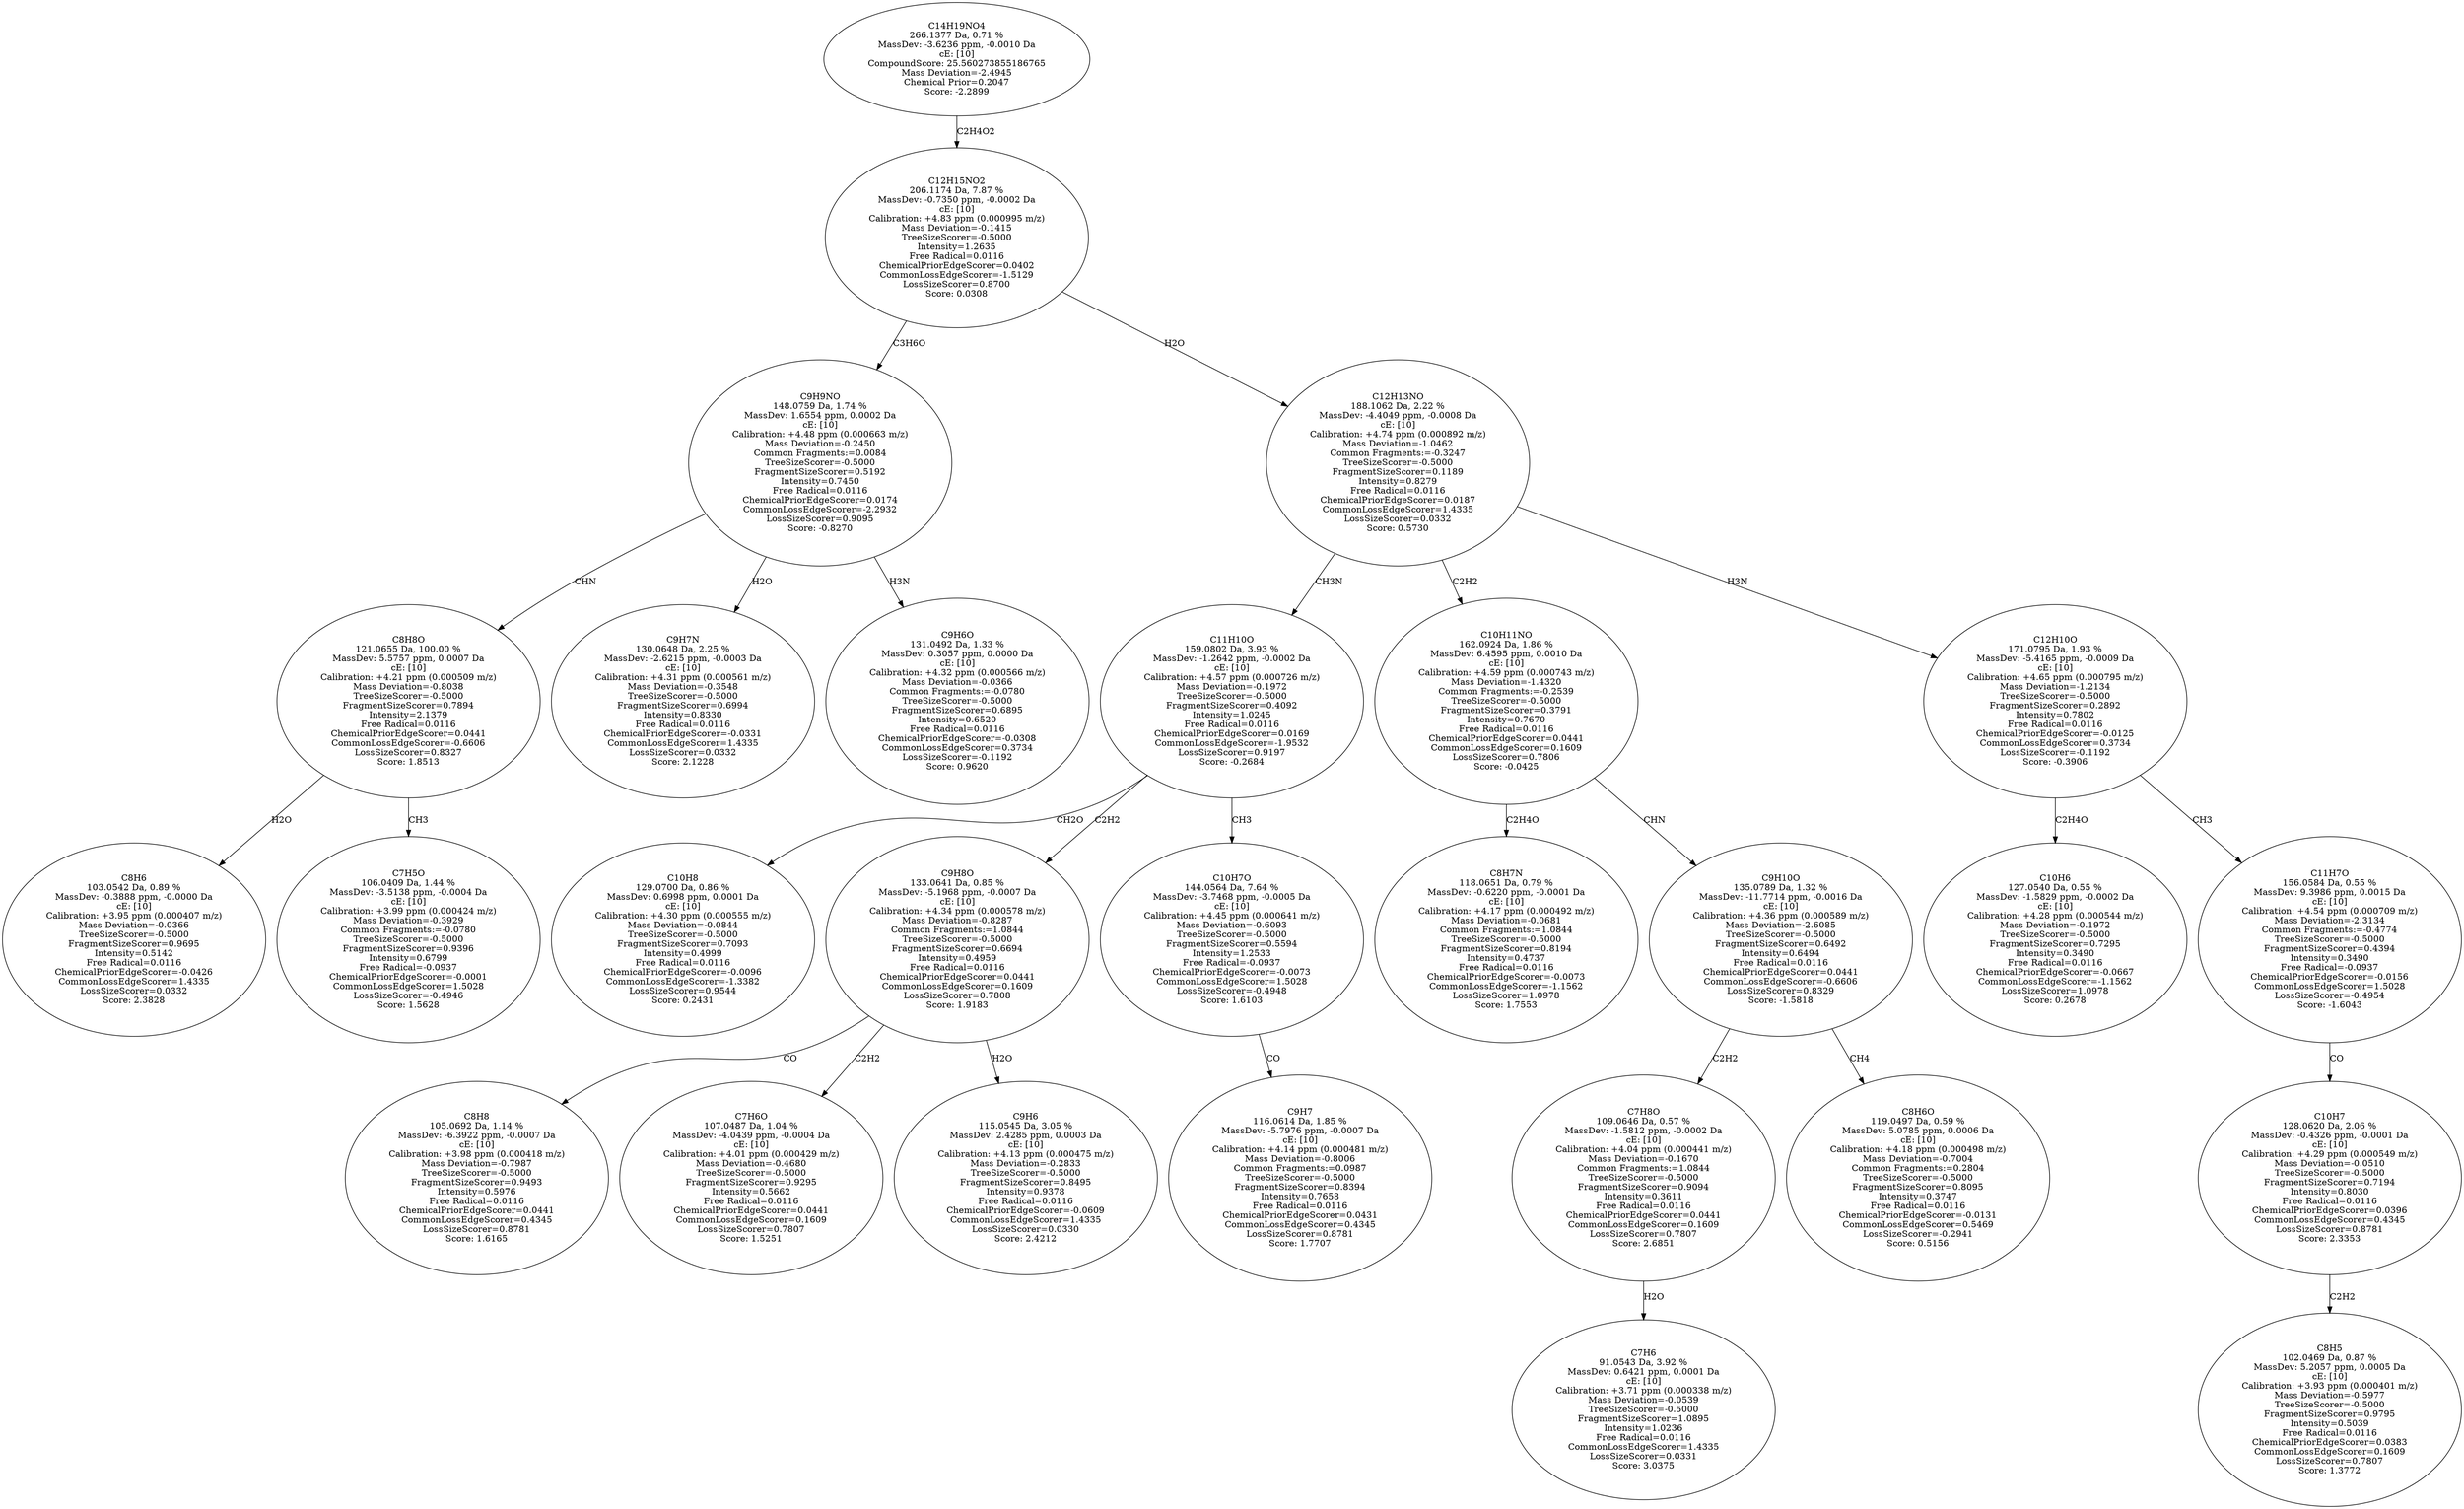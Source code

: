 strict digraph {
v1 [label="C8H6\n103.0542 Da, 0.89 %\nMassDev: -0.3888 ppm, -0.0000 Da\ncE: [10]\nCalibration: +3.95 ppm (0.000407 m/z)\nMass Deviation=-0.0366\nTreeSizeScorer=-0.5000\nFragmentSizeScorer=0.9695\nIntensity=0.5142\nFree Radical=0.0116\nChemicalPriorEdgeScorer=-0.0426\nCommonLossEdgeScorer=1.4335\nLossSizeScorer=0.0332\nScore: 2.3828"];
v2 [label="C7H5O\n106.0409 Da, 1.44 %\nMassDev: -3.5138 ppm, -0.0004 Da\ncE: [10]\nCalibration: +3.99 ppm (0.000424 m/z)\nMass Deviation=-0.3929\nCommon Fragments:=-0.0780\nTreeSizeScorer=-0.5000\nFragmentSizeScorer=0.9396\nIntensity=0.6799\nFree Radical=-0.0937\nChemicalPriorEdgeScorer=-0.0001\nCommonLossEdgeScorer=1.5028\nLossSizeScorer=-0.4946\nScore: 1.5628"];
v3 [label="C8H8O\n121.0655 Da, 100.00 %\nMassDev: 5.5757 ppm, 0.0007 Da\ncE: [10]\nCalibration: +4.21 ppm (0.000509 m/z)\nMass Deviation=-0.8038\nTreeSizeScorer=-0.5000\nFragmentSizeScorer=0.7894\nIntensity=2.1379\nFree Radical=0.0116\nChemicalPriorEdgeScorer=0.0441\nCommonLossEdgeScorer=-0.6606\nLossSizeScorer=0.8327\nScore: 1.8513"];
v4 [label="C9H7N\n130.0648 Da, 2.25 %\nMassDev: -2.6215 ppm, -0.0003 Da\ncE: [10]\nCalibration: +4.31 ppm (0.000561 m/z)\nMass Deviation=-0.3548\nTreeSizeScorer=-0.5000\nFragmentSizeScorer=0.6994\nIntensity=0.8330\nFree Radical=0.0116\nChemicalPriorEdgeScorer=-0.0331\nCommonLossEdgeScorer=1.4335\nLossSizeScorer=0.0332\nScore: 2.1228"];
v5 [label="C9H6O\n131.0492 Da, 1.33 %\nMassDev: 0.3057 ppm, 0.0000 Da\ncE: [10]\nCalibration: +4.32 ppm (0.000566 m/z)\nMass Deviation=-0.0366\nCommon Fragments:=-0.0780\nTreeSizeScorer=-0.5000\nFragmentSizeScorer=0.6895\nIntensity=0.6520\nFree Radical=0.0116\nChemicalPriorEdgeScorer=-0.0308\nCommonLossEdgeScorer=0.3734\nLossSizeScorer=-0.1192\nScore: 0.9620"];
v6 [label="C9H9NO\n148.0759 Da, 1.74 %\nMassDev: 1.6554 ppm, 0.0002 Da\ncE: [10]\nCalibration: +4.48 ppm (0.000663 m/z)\nMass Deviation=-0.2450\nCommon Fragments:=0.0084\nTreeSizeScorer=-0.5000\nFragmentSizeScorer=0.5192\nIntensity=0.7450\nFree Radical=0.0116\nChemicalPriorEdgeScorer=0.0174\nCommonLossEdgeScorer=-2.2932\nLossSizeScorer=0.9095\nScore: -0.8270"];
v7 [label="C10H8\n129.0700 Da, 0.86 %\nMassDev: 0.6998 ppm, 0.0001 Da\ncE: [10]\nCalibration: +4.30 ppm (0.000555 m/z)\nMass Deviation=-0.0844\nTreeSizeScorer=-0.5000\nFragmentSizeScorer=0.7093\nIntensity=0.4999\nFree Radical=0.0116\nChemicalPriorEdgeScorer=-0.0096\nCommonLossEdgeScorer=-1.3382\nLossSizeScorer=0.9544\nScore: 0.2431"];
v8 [label="C8H8\n105.0692 Da, 1.14 %\nMassDev: -6.3922 ppm, -0.0007 Da\ncE: [10]\nCalibration: +3.98 ppm (0.000418 m/z)\nMass Deviation=-0.7987\nTreeSizeScorer=-0.5000\nFragmentSizeScorer=0.9493\nIntensity=0.5976\nFree Radical=0.0116\nChemicalPriorEdgeScorer=0.0441\nCommonLossEdgeScorer=0.4345\nLossSizeScorer=0.8781\nScore: 1.6165"];
v9 [label="C7H6O\n107.0487 Da, 1.04 %\nMassDev: -4.0439 ppm, -0.0004 Da\ncE: [10]\nCalibration: +4.01 ppm (0.000429 m/z)\nMass Deviation=-0.4680\nTreeSizeScorer=-0.5000\nFragmentSizeScorer=0.9295\nIntensity=0.5662\nFree Radical=0.0116\nChemicalPriorEdgeScorer=0.0441\nCommonLossEdgeScorer=0.1609\nLossSizeScorer=0.7807\nScore: 1.5251"];
v10 [label="C9H6\n115.0545 Da, 3.05 %\nMassDev: 2.4285 ppm, 0.0003 Da\ncE: [10]\nCalibration: +4.13 ppm (0.000475 m/z)\nMass Deviation=-0.2833\nTreeSizeScorer=-0.5000\nFragmentSizeScorer=0.8495\nIntensity=0.9378\nFree Radical=0.0116\nChemicalPriorEdgeScorer=-0.0609\nCommonLossEdgeScorer=1.4335\nLossSizeScorer=0.0330\nScore: 2.4212"];
v11 [label="C9H8O\n133.0641 Da, 0.85 %\nMassDev: -5.1968 ppm, -0.0007 Da\ncE: [10]\nCalibration: +4.34 ppm (0.000578 m/z)\nMass Deviation=-0.8287\nCommon Fragments:=1.0844\nTreeSizeScorer=-0.5000\nFragmentSizeScorer=0.6694\nIntensity=0.4959\nFree Radical=0.0116\nChemicalPriorEdgeScorer=0.0441\nCommonLossEdgeScorer=0.1609\nLossSizeScorer=0.7808\nScore: 1.9183"];
v12 [label="C9H7\n116.0614 Da, 1.85 %\nMassDev: -5.7976 ppm, -0.0007 Da\ncE: [10]\nCalibration: +4.14 ppm (0.000481 m/z)\nMass Deviation=-0.8006\nCommon Fragments:=0.0987\nTreeSizeScorer=-0.5000\nFragmentSizeScorer=0.8394\nIntensity=0.7658\nFree Radical=0.0116\nChemicalPriorEdgeScorer=0.0431\nCommonLossEdgeScorer=0.4345\nLossSizeScorer=0.8781\nScore: 1.7707"];
v13 [label="C10H7O\n144.0564 Da, 7.64 %\nMassDev: -3.7468 ppm, -0.0005 Da\ncE: [10]\nCalibration: +4.45 ppm (0.000641 m/z)\nMass Deviation=-0.6093\nTreeSizeScorer=-0.5000\nFragmentSizeScorer=0.5594\nIntensity=1.2533\nFree Radical=-0.0937\nChemicalPriorEdgeScorer=-0.0073\nCommonLossEdgeScorer=1.5028\nLossSizeScorer=-0.4948\nScore: 1.6103"];
v14 [label="C11H10O\n159.0802 Da, 3.93 %\nMassDev: -1.2642 ppm, -0.0002 Da\ncE: [10]\nCalibration: +4.57 ppm (0.000726 m/z)\nMass Deviation=-0.1972\nTreeSizeScorer=-0.5000\nFragmentSizeScorer=0.4092\nIntensity=1.0245\nFree Radical=0.0116\nChemicalPriorEdgeScorer=0.0169\nCommonLossEdgeScorer=-1.9532\nLossSizeScorer=0.9197\nScore: -0.2684"];
v15 [label="C8H7N\n118.0651 Da, 0.79 %\nMassDev: -0.6220 ppm, -0.0001 Da\ncE: [10]\nCalibration: +4.17 ppm (0.000492 m/z)\nMass Deviation=-0.0681\nCommon Fragments:=1.0844\nTreeSizeScorer=-0.5000\nFragmentSizeScorer=0.8194\nIntensity=0.4737\nFree Radical=0.0116\nChemicalPriorEdgeScorer=-0.0073\nCommonLossEdgeScorer=-1.1562\nLossSizeScorer=1.0978\nScore: 1.7553"];
v16 [label="C7H6\n91.0543 Da, 3.92 %\nMassDev: 0.6421 ppm, 0.0001 Da\ncE: [10]\nCalibration: +3.71 ppm (0.000338 m/z)\nMass Deviation=-0.0539\nTreeSizeScorer=-0.5000\nFragmentSizeScorer=1.0895\nIntensity=1.0236\nFree Radical=0.0116\nCommonLossEdgeScorer=1.4335\nLossSizeScorer=0.0331\nScore: 3.0375"];
v17 [label="C7H8O\n109.0646 Da, 0.57 %\nMassDev: -1.5812 ppm, -0.0002 Da\ncE: [10]\nCalibration: +4.04 ppm (0.000441 m/z)\nMass Deviation=-0.1670\nCommon Fragments:=1.0844\nTreeSizeScorer=-0.5000\nFragmentSizeScorer=0.9094\nIntensity=0.3611\nFree Radical=0.0116\nChemicalPriorEdgeScorer=0.0441\nCommonLossEdgeScorer=0.1609\nLossSizeScorer=0.7807\nScore: 2.6851"];
v18 [label="C8H6O\n119.0497 Da, 0.59 %\nMassDev: 5.0785 ppm, 0.0006 Da\ncE: [10]\nCalibration: +4.18 ppm (0.000498 m/z)\nMass Deviation=-0.7004\nCommon Fragments:=0.2804\nTreeSizeScorer=-0.5000\nFragmentSizeScorer=0.8095\nIntensity=0.3747\nFree Radical=0.0116\nChemicalPriorEdgeScorer=-0.0131\nCommonLossEdgeScorer=0.5469\nLossSizeScorer=-0.2941\nScore: 0.5156"];
v19 [label="C9H10O\n135.0789 Da, 1.32 %\nMassDev: -11.7714 ppm, -0.0016 Da\ncE: [10]\nCalibration: +4.36 ppm (0.000589 m/z)\nMass Deviation=-2.6085\nTreeSizeScorer=-0.5000\nFragmentSizeScorer=0.6492\nIntensity=0.6494\nFree Radical=0.0116\nChemicalPriorEdgeScorer=0.0441\nCommonLossEdgeScorer=-0.6606\nLossSizeScorer=0.8329\nScore: -1.5818"];
v20 [label="C10H11NO\n162.0924 Da, 1.86 %\nMassDev: 6.4595 ppm, 0.0010 Da\ncE: [10]\nCalibration: +4.59 ppm (0.000743 m/z)\nMass Deviation=-1.4320\nCommon Fragments:=-0.2539\nTreeSizeScorer=-0.5000\nFragmentSizeScorer=0.3791\nIntensity=0.7670\nFree Radical=0.0116\nChemicalPriorEdgeScorer=0.0441\nCommonLossEdgeScorer=0.1609\nLossSizeScorer=0.7806\nScore: -0.0425"];
v21 [label="C10H6\n127.0540 Da, 0.55 %\nMassDev: -1.5829 ppm, -0.0002 Da\ncE: [10]\nCalibration: +4.28 ppm (0.000544 m/z)\nMass Deviation=-0.1972\nTreeSizeScorer=-0.5000\nFragmentSizeScorer=0.7295\nIntensity=0.3490\nFree Radical=0.0116\nChemicalPriorEdgeScorer=-0.0667\nCommonLossEdgeScorer=-1.1562\nLossSizeScorer=1.0978\nScore: 0.2678"];
v22 [label="C8H5\n102.0469 Da, 0.87 %\nMassDev: 5.2057 ppm, 0.0005 Da\ncE: [10]\nCalibration: +3.93 ppm (0.000401 m/z)\nMass Deviation=-0.5977\nTreeSizeScorer=-0.5000\nFragmentSizeScorer=0.9795\nIntensity=0.5039\nFree Radical=0.0116\nChemicalPriorEdgeScorer=0.0383\nCommonLossEdgeScorer=0.1609\nLossSizeScorer=0.7807\nScore: 1.3772"];
v23 [label="C10H7\n128.0620 Da, 2.06 %\nMassDev: -0.4326 ppm, -0.0001 Da\ncE: [10]\nCalibration: +4.29 ppm (0.000549 m/z)\nMass Deviation=-0.0510\nTreeSizeScorer=-0.5000\nFragmentSizeScorer=0.7194\nIntensity=0.8030\nFree Radical=0.0116\nChemicalPriorEdgeScorer=0.0396\nCommonLossEdgeScorer=0.4345\nLossSizeScorer=0.8781\nScore: 2.3353"];
v24 [label="C11H7O\n156.0584 Da, 0.55 %\nMassDev: 9.3986 ppm, 0.0015 Da\ncE: [10]\nCalibration: +4.54 ppm (0.000709 m/z)\nMass Deviation=-2.3134\nCommon Fragments:=-0.4774\nTreeSizeScorer=-0.5000\nFragmentSizeScorer=0.4394\nIntensity=0.3490\nFree Radical=-0.0937\nChemicalPriorEdgeScorer=-0.0156\nCommonLossEdgeScorer=1.5028\nLossSizeScorer=-0.4954\nScore: -1.6043"];
v25 [label="C12H10O\n171.0795 Da, 1.93 %\nMassDev: -5.4165 ppm, -0.0009 Da\ncE: [10]\nCalibration: +4.65 ppm (0.000795 m/z)\nMass Deviation=-1.2134\nTreeSizeScorer=-0.5000\nFragmentSizeScorer=0.2892\nIntensity=0.7802\nFree Radical=0.0116\nChemicalPriorEdgeScorer=-0.0125\nCommonLossEdgeScorer=0.3734\nLossSizeScorer=-0.1192\nScore: -0.3906"];
v26 [label="C12H13NO\n188.1062 Da, 2.22 %\nMassDev: -4.4049 ppm, -0.0008 Da\ncE: [10]\nCalibration: +4.74 ppm (0.000892 m/z)\nMass Deviation=-1.0462\nCommon Fragments:=-0.3247\nTreeSizeScorer=-0.5000\nFragmentSizeScorer=0.1189\nIntensity=0.8279\nFree Radical=0.0116\nChemicalPriorEdgeScorer=0.0187\nCommonLossEdgeScorer=1.4335\nLossSizeScorer=0.0332\nScore: 0.5730"];
v27 [label="C12H15NO2\n206.1174 Da, 7.87 %\nMassDev: -0.7350 ppm, -0.0002 Da\ncE: [10]\nCalibration: +4.83 ppm (0.000995 m/z)\nMass Deviation=-0.1415\nTreeSizeScorer=-0.5000\nIntensity=1.2635\nFree Radical=0.0116\nChemicalPriorEdgeScorer=0.0402\nCommonLossEdgeScorer=-1.5129\nLossSizeScorer=0.8700\nScore: 0.0308"];
v28 [label="C14H19NO4\n266.1377 Da, 0.71 %\nMassDev: -3.6236 ppm, -0.0010 Da\ncE: [10]\nCompoundScore: 25.560273855186765\nMass Deviation=-2.4945\nChemical Prior=0.2047\nScore: -2.2899"];
v3 -> v1 [label="H2O"];
v3 -> v2 [label="CH3"];
v6 -> v3 [label="CHN"];
v6 -> v4 [label="H2O"];
v6 -> v5 [label="H3N"];
v27 -> v6 [label="C3H6O"];
v14 -> v7 [label="CH2O"];
v11 -> v8 [label="CO"];
v11 -> v9 [label="C2H2"];
v11 -> v10 [label="H2O"];
v14 -> v11 [label="C2H2"];
v13 -> v12 [label="CO"];
v14 -> v13 [label="CH3"];
v26 -> v14 [label="CH3N"];
v20 -> v15 [label="C2H4O"];
v17 -> v16 [label="H2O"];
v19 -> v17 [label="C2H2"];
v19 -> v18 [label="CH4"];
v20 -> v19 [label="CHN"];
v26 -> v20 [label="C2H2"];
v25 -> v21 [label="C2H4O"];
v23 -> v22 [label="C2H2"];
v24 -> v23 [label="CO"];
v25 -> v24 [label="CH3"];
v26 -> v25 [label="H3N"];
v27 -> v26 [label="H2O"];
v28 -> v27 [label="C2H4O2"];
}